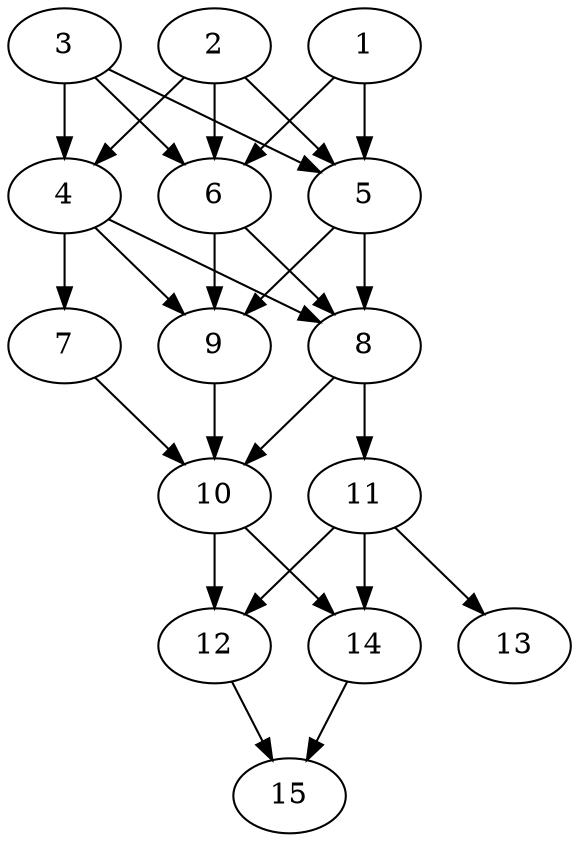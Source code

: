 // DAG automatically generated by daggen at Thu Oct  3 13:59:26 2019
// ./daggen --dot -n 15 --ccr 0.4 --fat 0.5 --regular 0.7 --density 0.9 --mindata 5242880 --maxdata 52428800 
digraph G {
  1 [size="64829440", alpha="0.17", expect_size="25931776"] 
  1 -> 5 [size ="25931776"]
  1 -> 6 [size ="25931776"]
  2 [size="41960960", alpha="0.08", expect_size="16784384"] 
  2 -> 4 [size ="16784384"]
  2 -> 5 [size ="16784384"]
  2 -> 6 [size ="16784384"]
  3 [size="71761920", alpha="0.04", expect_size="28704768"] 
  3 -> 4 [size ="28704768"]
  3 -> 5 [size ="28704768"]
  3 -> 6 [size ="28704768"]
  4 [size="114752000", alpha="0.17", expect_size="45900800"] 
  4 -> 7 [size ="45900800"]
  4 -> 8 [size ="45900800"]
  4 -> 9 [size ="45900800"]
  5 [size="85475840", alpha="0.04", expect_size="34190336"] 
  5 -> 8 [size ="34190336"]
  5 -> 9 [size ="34190336"]
  6 [size="94054400", alpha="0.01", expect_size="37621760"] 
  6 -> 8 [size ="37621760"]
  6 -> 9 [size ="37621760"]
  7 [size="22750720", alpha="0.09", expect_size="9100288"] 
  7 -> 10 [size ="9100288"]
  8 [size="90403840", alpha="0.19", expect_size="36161536"] 
  8 -> 10 [size ="36161536"]
  8 -> 11 [size ="36161536"]
  9 [size="27036160", alpha="0.19", expect_size="10814464"] 
  9 -> 10 [size ="10814464"]
  10 [size="113477120", alpha="0.18", expect_size="45390848"] 
  10 -> 12 [size ="45390848"]
  10 -> 14 [size ="45390848"]
  11 [size="127303680", alpha="0.01", expect_size="50921472"] 
  11 -> 12 [size ="50921472"]
  11 -> 13 [size ="50921472"]
  11 -> 14 [size ="50921472"]
  12 [size="109580800", alpha="0.06", expect_size="43832320"] 
  12 -> 15 [size ="43832320"]
  13 [size="38164480", alpha="0.18", expect_size="15265792"] 
  14 [size="61539840", alpha="0.09", expect_size="24615936"] 
  14 -> 15 [size ="24615936"]
  15 [size="45936640", alpha="0.13", expect_size="18374656"] 
}
